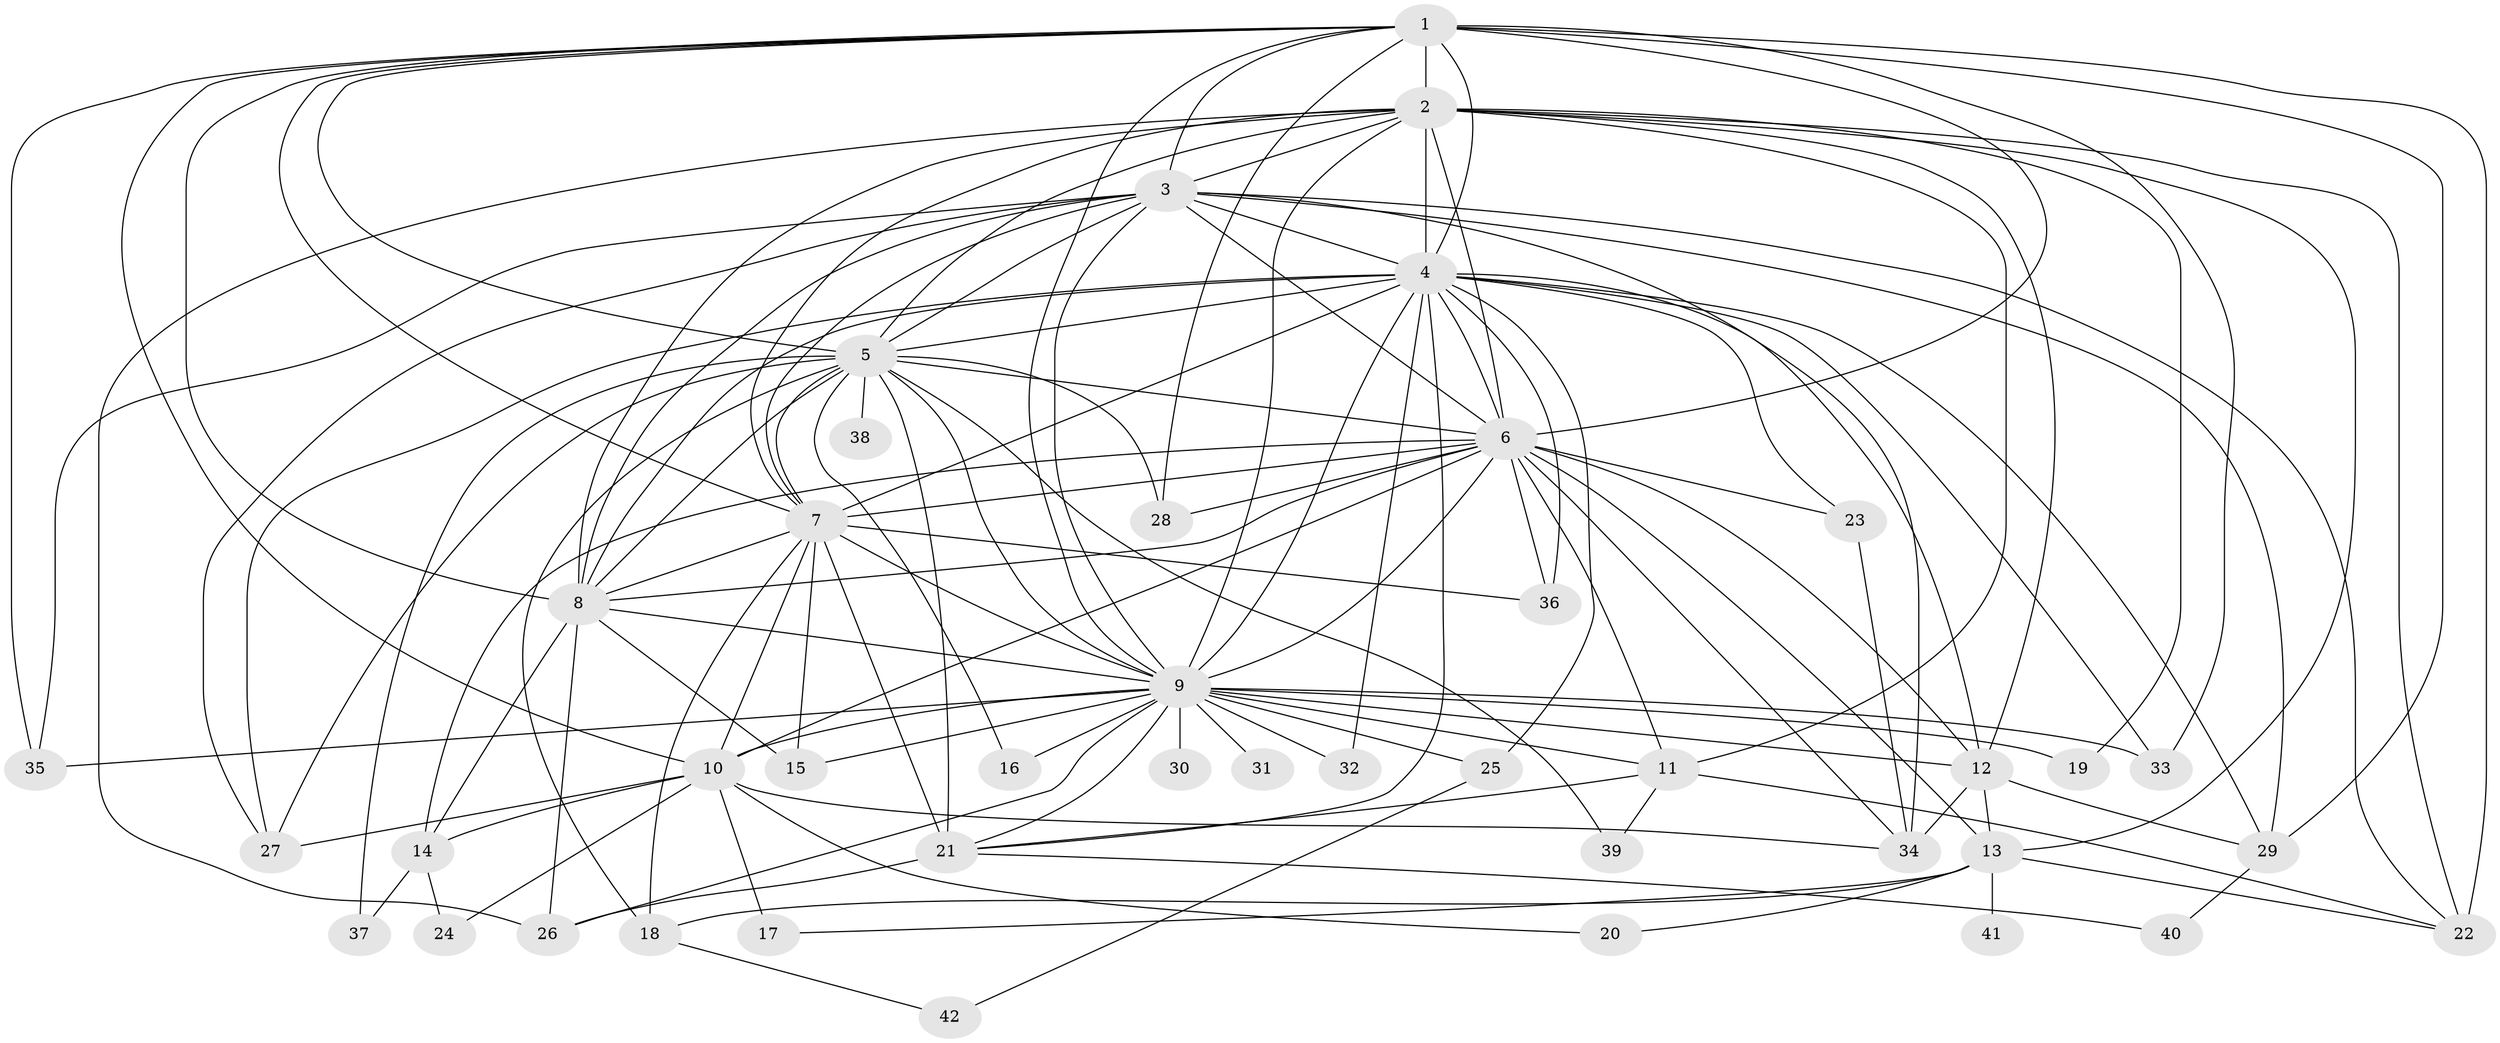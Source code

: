 // original degree distribution, {22: 0.0380952380952381, 18: 0.01904761904761905, 19: 0.009523809523809525, 25: 0.009523809523809525, 23: 0.009523809523809525, 28: 0.009523809523809525, 5: 0.0380952380952381, 2: 0.5714285714285714, 9: 0.009523809523809525, 3: 0.2, 7: 0.009523809523809525, 4: 0.0761904761904762}
// Generated by graph-tools (version 1.1) at 2025/49/03/04/25 22:49:56]
// undirected, 42 vertices, 126 edges
graph export_dot {
  node [color=gray90,style=filled];
  1;
  2;
  3;
  4;
  5;
  6;
  7;
  8;
  9;
  10;
  11;
  12;
  13;
  14;
  15;
  16;
  17;
  18;
  19;
  20;
  21;
  22;
  23;
  24;
  25;
  26;
  27;
  28;
  29;
  30;
  31;
  32;
  33;
  34;
  35;
  36;
  37;
  38;
  39;
  40;
  41;
  42;
  1 -- 2 [weight=3.0];
  1 -- 3 [weight=1.0];
  1 -- 4 [weight=1.0];
  1 -- 5 [weight=1.0];
  1 -- 6 [weight=1.0];
  1 -- 7 [weight=1.0];
  1 -- 8 [weight=2.0];
  1 -- 9 [weight=1.0];
  1 -- 10 [weight=1.0];
  1 -- 22 [weight=6.0];
  1 -- 28 [weight=1.0];
  1 -- 29 [weight=1.0];
  1 -- 33 [weight=1.0];
  1 -- 35 [weight=1.0];
  2 -- 3 [weight=2.0];
  2 -- 4 [weight=5.0];
  2 -- 5 [weight=2.0];
  2 -- 6 [weight=2.0];
  2 -- 7 [weight=3.0];
  2 -- 8 [weight=2.0];
  2 -- 9 [weight=3.0];
  2 -- 11 [weight=3.0];
  2 -- 12 [weight=1.0];
  2 -- 13 [weight=3.0];
  2 -- 19 [weight=3.0];
  2 -- 22 [weight=2.0];
  2 -- 26 [weight=1.0];
  3 -- 4 [weight=1.0];
  3 -- 5 [weight=2.0];
  3 -- 6 [weight=1.0];
  3 -- 7 [weight=1.0];
  3 -- 8 [weight=2.0];
  3 -- 9 [weight=1.0];
  3 -- 22 [weight=2.0];
  3 -- 27 [weight=1.0];
  3 -- 29 [weight=1.0];
  3 -- 34 [weight=4.0];
  3 -- 35 [weight=1.0];
  4 -- 5 [weight=1.0];
  4 -- 6 [weight=2.0];
  4 -- 7 [weight=3.0];
  4 -- 8 [weight=9.0];
  4 -- 9 [weight=2.0];
  4 -- 12 [weight=6.0];
  4 -- 21 [weight=1.0];
  4 -- 23 [weight=1.0];
  4 -- 25 [weight=2.0];
  4 -- 27 [weight=1.0];
  4 -- 29 [weight=1.0];
  4 -- 32 [weight=1.0];
  4 -- 33 [weight=1.0];
  4 -- 36 [weight=1.0];
  5 -- 6 [weight=1.0];
  5 -- 7 [weight=1.0];
  5 -- 8 [weight=1.0];
  5 -- 9 [weight=2.0];
  5 -- 16 [weight=1.0];
  5 -- 18 [weight=2.0];
  5 -- 21 [weight=2.0];
  5 -- 27 [weight=1.0];
  5 -- 28 [weight=1.0];
  5 -- 37 [weight=1.0];
  5 -- 38 [weight=1.0];
  5 -- 39 [weight=1.0];
  6 -- 7 [weight=2.0];
  6 -- 8 [weight=2.0];
  6 -- 9 [weight=1.0];
  6 -- 10 [weight=1.0];
  6 -- 11 [weight=1.0];
  6 -- 12 [weight=1.0];
  6 -- 13 [weight=1.0];
  6 -- 14 [weight=2.0];
  6 -- 23 [weight=2.0];
  6 -- 28 [weight=1.0];
  6 -- 34 [weight=1.0];
  6 -- 36 [weight=2.0];
  7 -- 8 [weight=1.0];
  7 -- 9 [weight=2.0];
  7 -- 10 [weight=1.0];
  7 -- 15 [weight=1.0];
  7 -- 18 [weight=1.0];
  7 -- 21 [weight=5.0];
  7 -- 36 [weight=2.0];
  8 -- 9 [weight=1.0];
  8 -- 14 [weight=1.0];
  8 -- 15 [weight=1.0];
  8 -- 26 [weight=1.0];
  9 -- 10 [weight=1.0];
  9 -- 11 [weight=1.0];
  9 -- 12 [weight=1.0];
  9 -- 15 [weight=1.0];
  9 -- 16 [weight=1.0];
  9 -- 19 [weight=1.0];
  9 -- 21 [weight=1.0];
  9 -- 25 [weight=1.0];
  9 -- 26 [weight=1.0];
  9 -- 30 [weight=1.0];
  9 -- 31 [weight=1.0];
  9 -- 32 [weight=1.0];
  9 -- 33 [weight=1.0];
  9 -- 35 [weight=1.0];
  10 -- 14 [weight=1.0];
  10 -- 17 [weight=1.0];
  10 -- 20 [weight=1.0];
  10 -- 24 [weight=1.0];
  10 -- 27 [weight=1.0];
  10 -- 34 [weight=1.0];
  11 -- 21 [weight=1.0];
  11 -- 22 [weight=1.0];
  11 -- 39 [weight=1.0];
  12 -- 13 [weight=2.0];
  12 -- 29 [weight=1.0];
  12 -- 34 [weight=1.0];
  13 -- 17 [weight=1.0];
  13 -- 18 [weight=1.0];
  13 -- 20 [weight=1.0];
  13 -- 22 [weight=1.0];
  13 -- 41 [weight=2.0];
  14 -- 24 [weight=1.0];
  14 -- 37 [weight=1.0];
  18 -- 42 [weight=1.0];
  21 -- 26 [weight=1.0];
  21 -- 40 [weight=1.0];
  23 -- 34 [weight=1.0];
  25 -- 42 [weight=1.0];
  29 -- 40 [weight=1.0];
}
